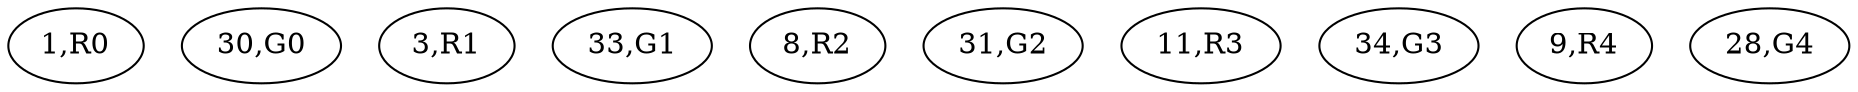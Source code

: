 graph G{
1 [label= "1,R0"];
30 [label= "30,G0"];
3 [label= "3,R1"];
33 [label= "33,G1"];
8 [label= "8,R2"];
31 [label= "31,G2"];
11 [label= "11,R3"];
34 [label= "34,G3"];
9 [label= "9,R4"];
28 [label= "28,G4"];
 }